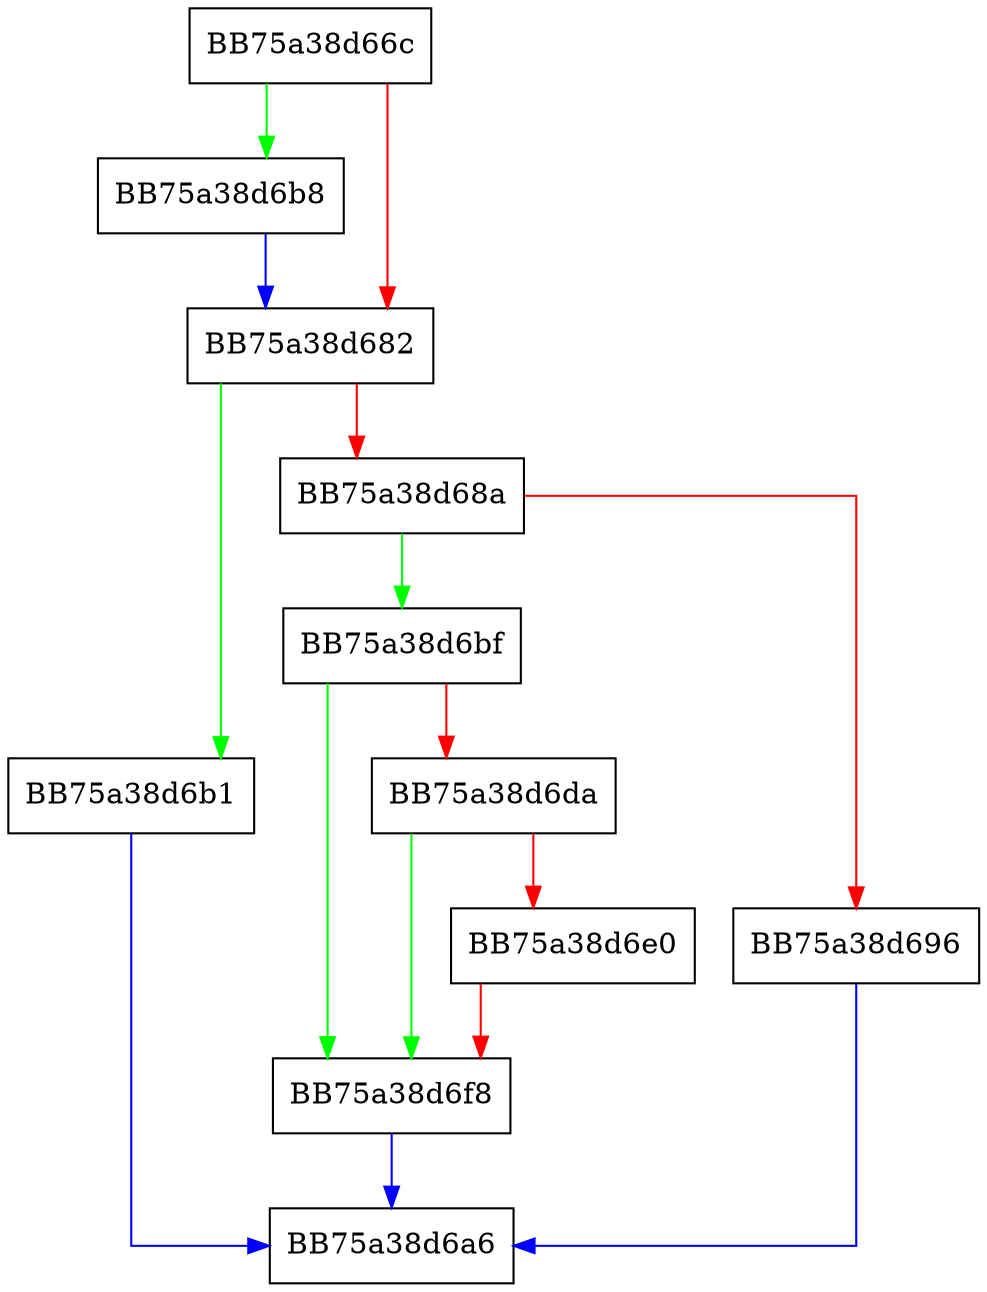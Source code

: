 digraph Impersonate {
  node [shape="box"];
  graph [splines=ortho];
  BB75a38d66c -> BB75a38d6b8 [color="green"];
  BB75a38d66c -> BB75a38d682 [color="red"];
  BB75a38d682 -> BB75a38d6b1 [color="green"];
  BB75a38d682 -> BB75a38d68a [color="red"];
  BB75a38d68a -> BB75a38d6bf [color="green"];
  BB75a38d68a -> BB75a38d696 [color="red"];
  BB75a38d696 -> BB75a38d6a6 [color="blue"];
  BB75a38d6b1 -> BB75a38d6a6 [color="blue"];
  BB75a38d6b8 -> BB75a38d682 [color="blue"];
  BB75a38d6bf -> BB75a38d6f8 [color="green"];
  BB75a38d6bf -> BB75a38d6da [color="red"];
  BB75a38d6da -> BB75a38d6f8 [color="green"];
  BB75a38d6da -> BB75a38d6e0 [color="red"];
  BB75a38d6e0 -> BB75a38d6f8 [color="red"];
  BB75a38d6f8 -> BB75a38d6a6 [color="blue"];
}